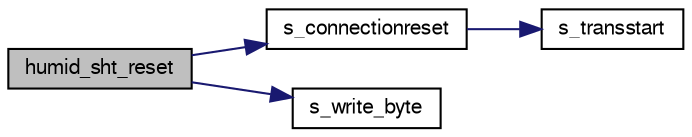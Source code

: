 digraph "humid_sht_reset"
{
  edge [fontname="FreeSans",fontsize="10",labelfontname="FreeSans",labelfontsize="10"];
  node [fontname="FreeSans",fontsize="10",shape=record];
  rankdir="LR";
  Node1 [label="humid_sht_reset",height=0.2,width=0.4,color="black", fillcolor="grey75", style="filled", fontcolor="black"];
  Node1 -> Node2 [color="midnightblue",fontsize="10",style="solid",fontname="FreeSans"];
  Node2 [label="s_connectionreset",height=0.2,width=0.4,color="black", fillcolor="white", style="filled",URL="$humid__sht_8c.html#a2911676bb77e03a71fbbd714d03d10c8"];
  Node2 -> Node3 [color="midnightblue",fontsize="10",style="solid",fontname="FreeSans"];
  Node3 [label="s_transstart",height=0.2,width=0.4,color="black", fillcolor="white", style="filled",URL="$humid__sht_8c.html#ac050a2242a1eb18e147c12192ad4a81a"];
  Node1 -> Node4 [color="midnightblue",fontsize="10",style="solid",fontname="FreeSans"];
  Node4 [label="s_write_byte",height=0.2,width=0.4,color="black", fillcolor="white", style="filled",URL="$humid__sht_8c.html#add5886a69f8f33fe13ebf3b995abcdd1"];
}
